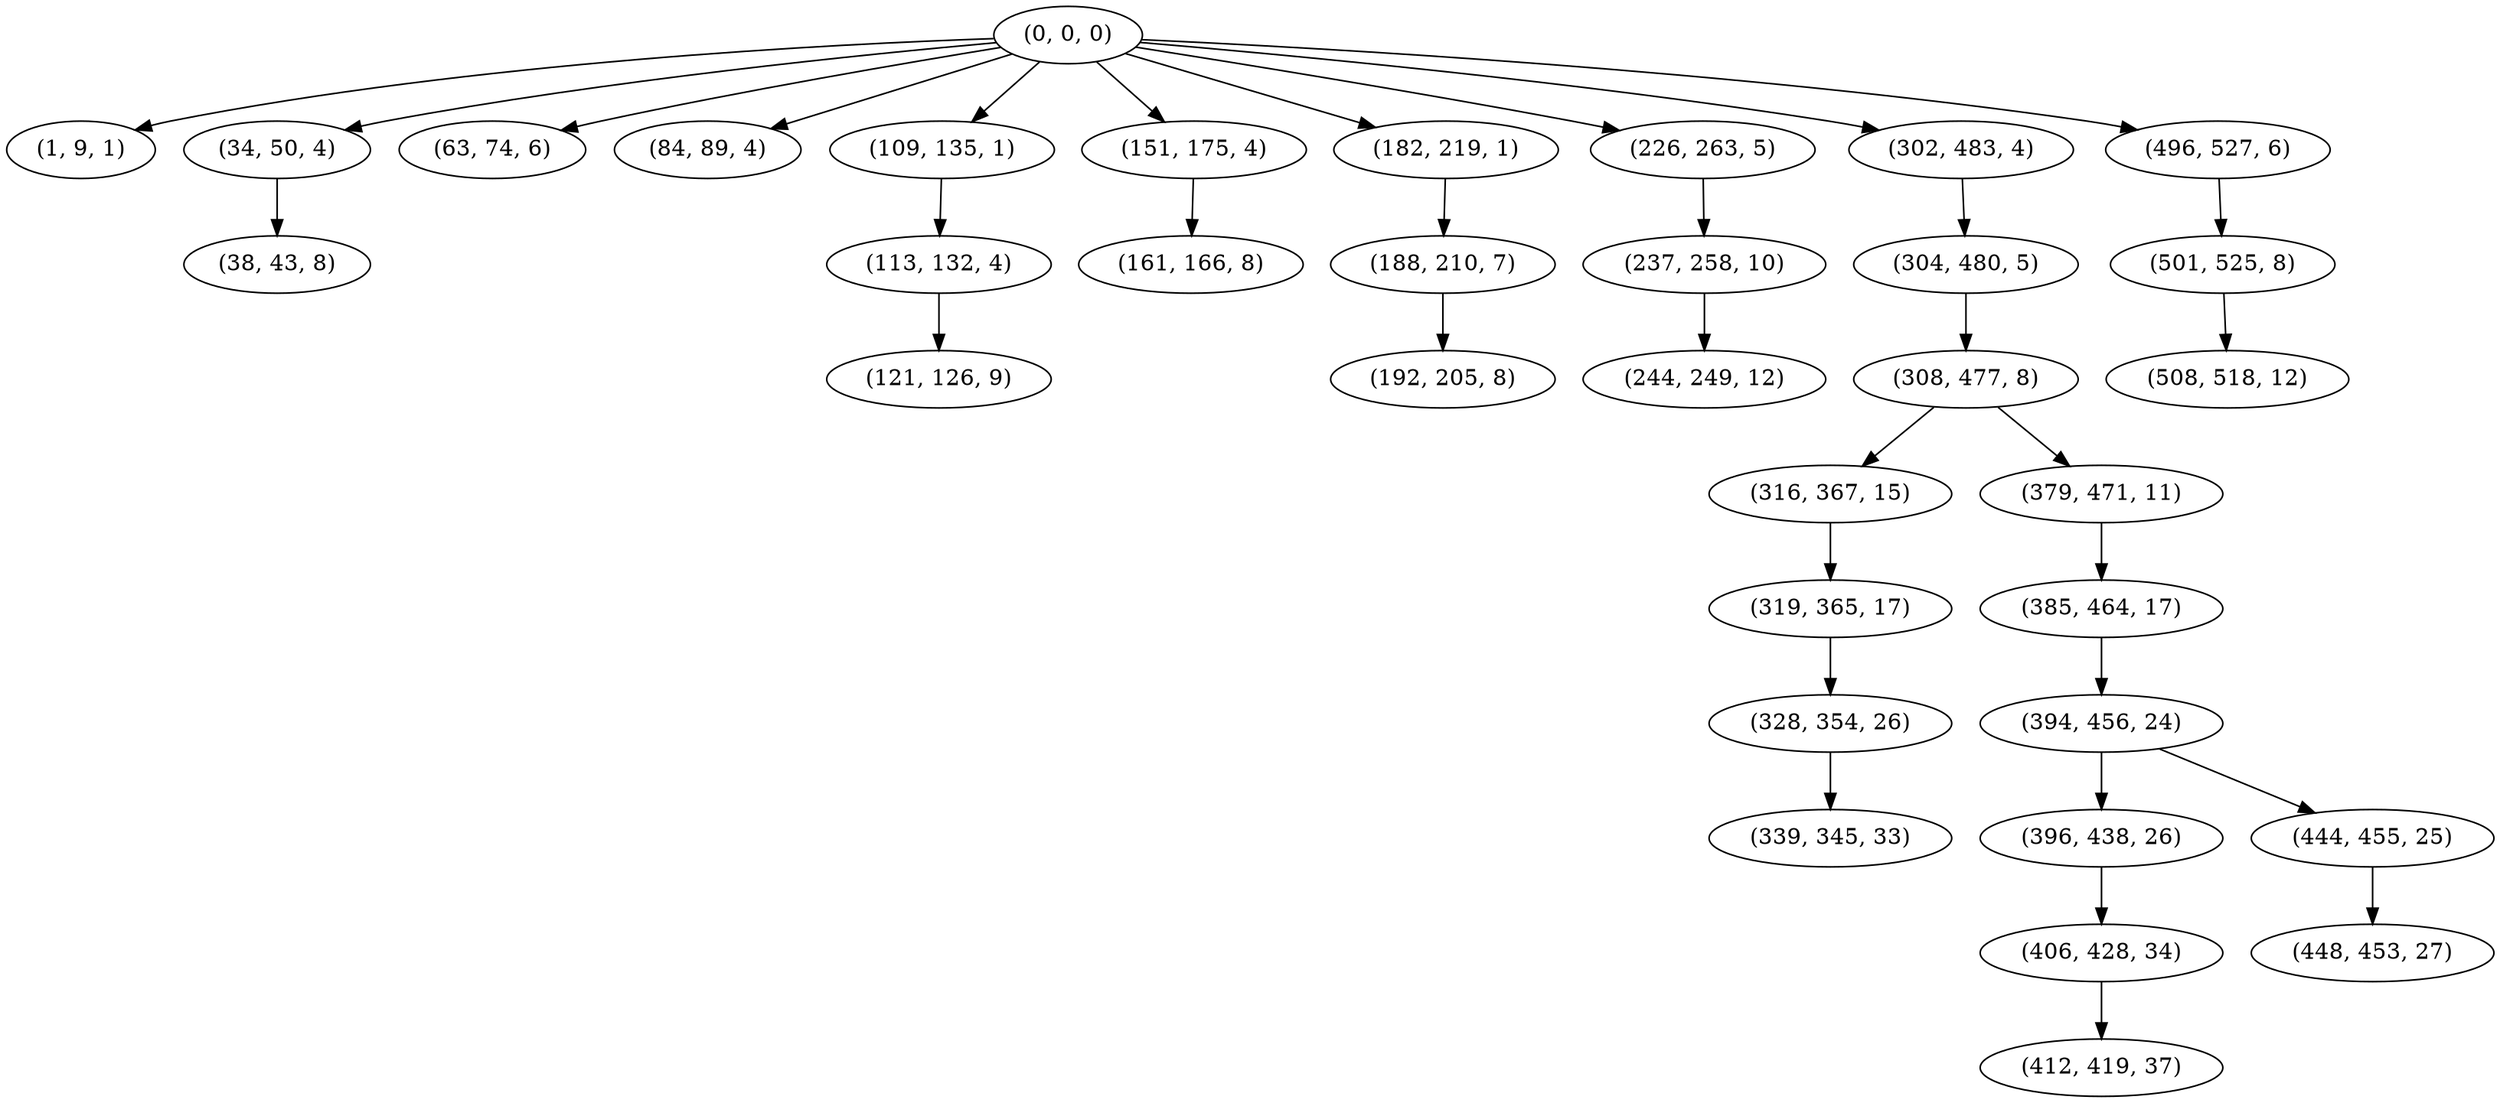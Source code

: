 digraph tree {
    "(0, 0, 0)";
    "(1, 9, 1)";
    "(34, 50, 4)";
    "(38, 43, 8)";
    "(63, 74, 6)";
    "(84, 89, 4)";
    "(109, 135, 1)";
    "(113, 132, 4)";
    "(121, 126, 9)";
    "(151, 175, 4)";
    "(161, 166, 8)";
    "(182, 219, 1)";
    "(188, 210, 7)";
    "(192, 205, 8)";
    "(226, 263, 5)";
    "(237, 258, 10)";
    "(244, 249, 12)";
    "(302, 483, 4)";
    "(304, 480, 5)";
    "(308, 477, 8)";
    "(316, 367, 15)";
    "(319, 365, 17)";
    "(328, 354, 26)";
    "(339, 345, 33)";
    "(379, 471, 11)";
    "(385, 464, 17)";
    "(394, 456, 24)";
    "(396, 438, 26)";
    "(406, 428, 34)";
    "(412, 419, 37)";
    "(444, 455, 25)";
    "(448, 453, 27)";
    "(496, 527, 6)";
    "(501, 525, 8)";
    "(508, 518, 12)";
    "(0, 0, 0)" -> "(1, 9, 1)";
    "(0, 0, 0)" -> "(34, 50, 4)";
    "(0, 0, 0)" -> "(63, 74, 6)";
    "(0, 0, 0)" -> "(84, 89, 4)";
    "(0, 0, 0)" -> "(109, 135, 1)";
    "(0, 0, 0)" -> "(151, 175, 4)";
    "(0, 0, 0)" -> "(182, 219, 1)";
    "(0, 0, 0)" -> "(226, 263, 5)";
    "(0, 0, 0)" -> "(302, 483, 4)";
    "(0, 0, 0)" -> "(496, 527, 6)";
    "(34, 50, 4)" -> "(38, 43, 8)";
    "(109, 135, 1)" -> "(113, 132, 4)";
    "(113, 132, 4)" -> "(121, 126, 9)";
    "(151, 175, 4)" -> "(161, 166, 8)";
    "(182, 219, 1)" -> "(188, 210, 7)";
    "(188, 210, 7)" -> "(192, 205, 8)";
    "(226, 263, 5)" -> "(237, 258, 10)";
    "(237, 258, 10)" -> "(244, 249, 12)";
    "(302, 483, 4)" -> "(304, 480, 5)";
    "(304, 480, 5)" -> "(308, 477, 8)";
    "(308, 477, 8)" -> "(316, 367, 15)";
    "(308, 477, 8)" -> "(379, 471, 11)";
    "(316, 367, 15)" -> "(319, 365, 17)";
    "(319, 365, 17)" -> "(328, 354, 26)";
    "(328, 354, 26)" -> "(339, 345, 33)";
    "(379, 471, 11)" -> "(385, 464, 17)";
    "(385, 464, 17)" -> "(394, 456, 24)";
    "(394, 456, 24)" -> "(396, 438, 26)";
    "(394, 456, 24)" -> "(444, 455, 25)";
    "(396, 438, 26)" -> "(406, 428, 34)";
    "(406, 428, 34)" -> "(412, 419, 37)";
    "(444, 455, 25)" -> "(448, 453, 27)";
    "(496, 527, 6)" -> "(501, 525, 8)";
    "(501, 525, 8)" -> "(508, 518, 12)";
}
